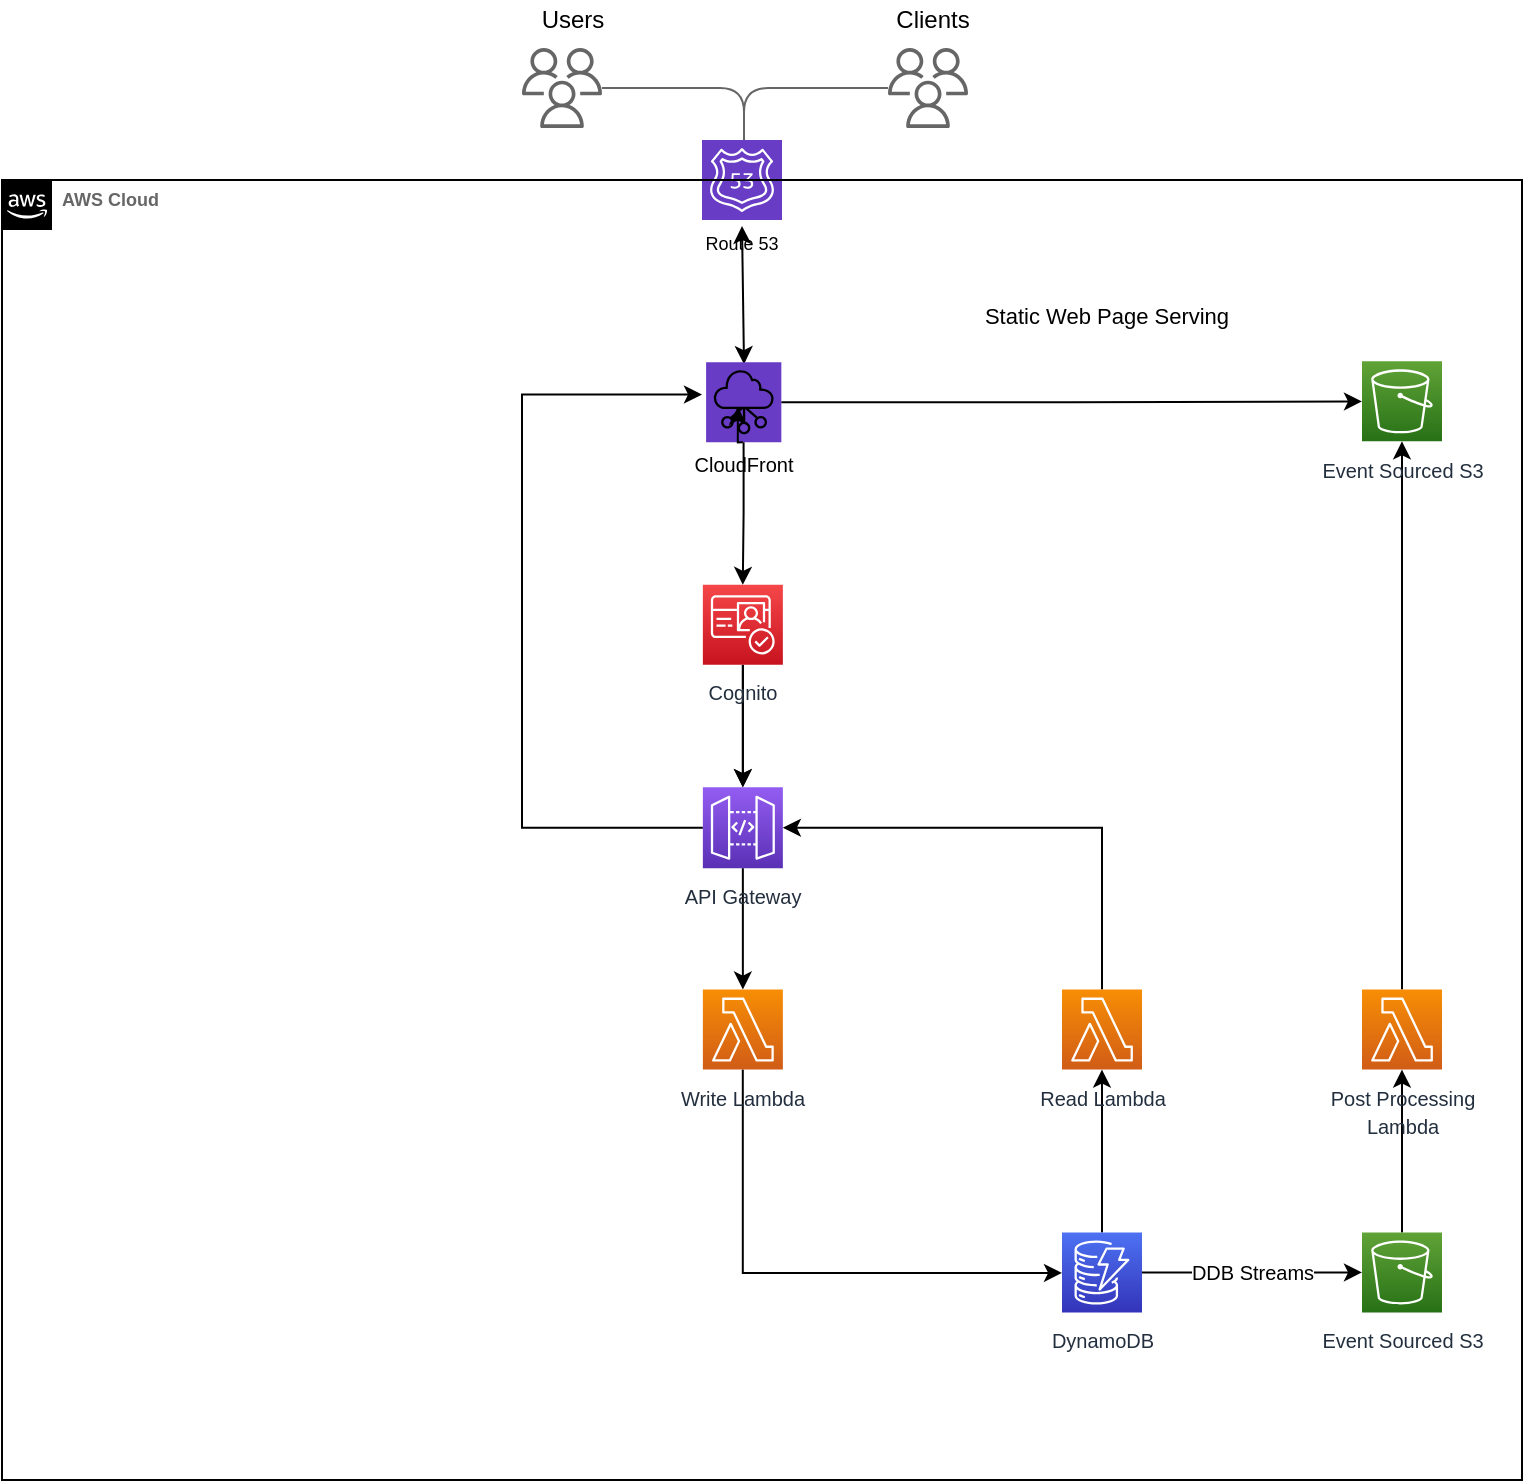 <mxfile version="13.3.0" type="github">
  <diagram id="En8DPw2VWvYYrCO0BwaC" name="Page-1">
    <mxGraphModel dx="946" dy="614" grid="1" gridSize="10" guides="1" tooltips="1" connect="1" arrows="1" fold="1" page="1" pageScale="1" pageWidth="850" pageHeight="1100" math="0" shadow="0">
      <root>
        <mxCell id="0" />
        <mxCell id="1" parent="0" />
        <UserObject label="" lucidchartObjectId="ZyE4c_P3Ufc7" id="kpLQ-KXEZiZvVzIevv52-104">
          <mxCell style="html=1;whiteSpace=wrap;shape=mxgraph.aws4.users;labelPosition=center;verticalLabelPosition=bottom;align=center;verticalAlign=top;strokeColor=none;fontSize=11;spacing=0;strokeOpacity=100;fillOpacity=100;fillColor=#666666;" parent="1" vertex="1">
            <mxGeometry x="310" y="104" width="40" height="40" as="geometry" />
          </mxCell>
        </UserObject>
        <UserObject label="" lucidchartObjectId="ZyE4HLhWYkgI" id="kpLQ-KXEZiZvVzIevv52-105">
          <mxCell style="html=1;jettySize=18;fontSize=11;strokeColor=#666666;strokeOpacity=100;rounded=1;arcSize=24;edgeStyle=orthogonalEdgeStyle;startArrow=none;;endArrow=none;;exitX=1.0;exitY=0.5;exitPerimeter=1;entryX=0.5;entryY=1.078e-16;entryPerimeter=1;" parent="1" source="kpLQ-KXEZiZvVzIevv52-104" edge="1">
            <mxGeometry width="100" height="100" relative="1" as="geometry">
              <Array as="points">
                <mxPoint x="421.5" y="124" />
              </Array>
              <mxPoint x="421" y="150" as="targetPoint" />
            </mxGeometry>
          </mxCell>
        </UserObject>
        <UserObject label="" lucidchartObjectId="ZyE41c8WnD6." id="kpLQ-KXEZiZvVzIevv52-106">
          <mxCell style="html=1;whiteSpace=wrap;shape=mxgraph.aws4.users;labelPosition=center;verticalLabelPosition=bottom;align=center;verticalAlign=top;strokeColor=none;fontSize=11;spacing=0;strokeOpacity=100;fillOpacity=100;fillColor=#666666;" parent="1" vertex="1">
            <mxGeometry x="493" y="104" width="40" height="40" as="geometry" />
          </mxCell>
        </UserObject>
        <UserObject label="" lucidchartObjectId="ZyE43OfRoB9h" id="kpLQ-KXEZiZvVzIevv52-107">
          <mxCell style="html=1;jettySize=18;fontSize=11;strokeColor=#666666;strokeOpacity=100;rounded=1;arcSize=24;edgeStyle=orthogonalEdgeStyle;startArrow=none;;endArrow=none;;exitX=0;exitY=0.5;exitPerimeter=1;entryX=0.5;entryY=1.078e-16;entryPerimeter=1;" parent="1" source="kpLQ-KXEZiZvVzIevv52-106" edge="1">
            <mxGeometry width="100" height="100" relative="1" as="geometry">
              <Array as="points">
                <mxPoint x="421.5" y="124" />
              </Array>
              <mxPoint x="421" y="150" as="targetPoint" />
            </mxGeometry>
          </mxCell>
        </UserObject>
        <mxCell id="kpLQ-KXEZiZvVzIevv52-108" value="Clients" style="text;html=1;align=center;verticalAlign=middle;resizable=0;points=[];autosize=1;" parent="1" vertex="1">
          <mxGeometry x="490" y="80" width="50" height="20" as="geometry" />
        </mxCell>
        <mxCell id="kpLQ-KXEZiZvVzIevv52-109" value="Users" style="text;html=1;align=center;verticalAlign=middle;resizable=0;points=[];autosize=1;" parent="1" vertex="1">
          <mxGeometry x="310" y="80" width="50" height="20" as="geometry" />
        </mxCell>
        <UserObject label="&lt;font style=&quot;font-size: 9px&quot;&gt;Route 53&lt;/font&gt;" lucidchartObjectId="ZyE4sDo.5fip" id="kpLQ-KXEZiZvVzIevv52-126">
          <mxCell style="html=1;whiteSpace=wrap;shape=mxgraph.aws4.resourceIcon;resIcon=mxgraph.aws4.route_53;labelPosition=center;verticalLabelPosition=bottom;align=center;verticalAlign=top;strokeColor=#ffffff;fontSize=11;spacing=0;strokeOpacity=100;fillColor=#693cc5;" parent="1" vertex="1">
            <mxGeometry x="400" y="150" width="40" height="40" as="geometry" />
          </mxCell>
        </UserObject>
        <mxCell id="Og8cY-8ch1CE3vDyTHSe-13" value="" style="endArrow=classic;startArrow=classic;html=1;entryX=0.5;entryY=1.075;entryDx=0;entryDy=0;entryPerimeter=0;exitX=0.504;exitY=0.025;exitDx=0;exitDy=0;exitPerimeter=0;" edge="1" parent="1" source="kpLQ-KXEZiZvVzIevv52-122" target="kpLQ-KXEZiZvVzIevv52-126">
          <mxGeometry width="50" height="50" relative="1" as="geometry">
            <mxPoint x="480" y="260" as="sourcePoint" />
            <mxPoint x="530" y="210" as="targetPoint" />
          </mxGeometry>
        </mxCell>
        <UserObject label="AWS Cloud" lucidchartObjectId="ZyE4pIuA_5Mh" id="kpLQ-KXEZiZvVzIevv52-114">
          <mxCell style="html=1;whiteSpace=wrap;shape=mxgraph.aws4.group;grIcon=mxgraph.aws4.group_aws_cloud_alt;verticalAlign=top;align=left;spacingLeft=30;fillOpacity=100;fillColor=none;fontSize=9;fontColor=#666666;fontStyle=1;spacing=0;strokeOpacity=100;part=1;" parent="1" vertex="1">
            <mxGeometry x="50" y="170" width="760" height="650" as="geometry" />
          </mxCell>
        </UserObject>
        <mxCell id="kpLQ-KXEZiZvVzIevv52-121" value="" style="group;dropTarget=0;" parent="1" vertex="1">
          <mxGeometry x="390.93" y="261.079" width="59" height="54.647" as="geometry" />
        </mxCell>
        <UserObject label="&lt;font style=&quot;font-size: 10px&quot;&gt;CloudFront&lt;/font&gt;" lucidchartObjectId="ZyE4HXlMvsA3" id="kpLQ-KXEZiZvVzIevv52-122">
          <mxCell style="html=1;whiteSpace=wrap;shape=mxgraph.aws4.resourceIcon;resIcon=mxgraph.aws4.networking_and_content_delivery;labelPosition=center;verticalLabelPosition=bottom;align=center;verticalAlign=top;fontSize=11;spacing=0;strokeOpacity=0;fillColor=#693cc5;" parent="kpLQ-KXEZiZvVzIevv52-121" vertex="1">
            <mxGeometry x="11.116" width="37.623" height="40.075" as="geometry" />
          </mxCell>
        </UserObject>
        <mxCell id="kpLQ-KXEZiZvVzIevv52-123" style="edgeStyle=orthogonalEdgeStyle;rounded=0;orthogonalLoop=1;jettySize=auto;html=1;exitX=0.5;exitY=0;exitDx=0;exitDy=0;entryX=0.422;entryY=0.556;entryDx=0;entryDy=0;entryPerimeter=0;strokeColor=#000000;" parent="kpLQ-KXEZiZvVzIevv52-121" target="kpLQ-KXEZiZvVzIevv52-122" edge="1">
          <mxGeometry relative="1" as="geometry">
            <mxPoint x="29.5" y="40.075" as="sourcePoint" />
          </mxGeometry>
        </mxCell>
        <mxCell id="kpLQ-KXEZiZvVzIevv52-145" style="edgeStyle=orthogonalEdgeStyle;rounded=0;orthogonalLoop=1;jettySize=auto;html=1;" parent="1" source="kpLQ-KXEZiZvVzIevv52-129" target="kpLQ-KXEZiZvVzIevv52-144" edge="1">
          <mxGeometry relative="1" as="geometry" />
        </mxCell>
        <mxCell id="Og8cY-8ch1CE3vDyTHSe-10" style="edgeStyle=orthogonalEdgeStyle;rounded=0;orthogonalLoop=1;jettySize=auto;html=1;" edge="1" parent="1" source="kpLQ-KXEZiZvVzIevv52-129">
          <mxGeometry relative="1" as="geometry">
            <mxPoint x="400" y="277.271" as="targetPoint" />
            <Array as="points">
              <mxPoint x="310" y="493.836" />
              <mxPoint x="310" y="277.271" />
            </Array>
          </mxGeometry>
        </mxCell>
        <mxCell id="kpLQ-KXEZiZvVzIevv52-129" value="&lt;font style=&quot;font-size: 10px&quot;&gt;API Gateway&lt;/font&gt;" style="outlineConnect=0;fontColor=#232F3E;gradientColor=#945DF2;gradientDirection=north;fillColor=#5A30B5;strokeColor=#ffffff;dashed=0;verticalLabelPosition=bottom;verticalAlign=top;align=center;html=1;fontSize=12;fontStyle=0;shape=mxgraph.aws4.resourceIcon;resIcon=mxgraph.aws4.api_gateway;" parent="1" vertex="1">
          <mxGeometry x="400.43" y="473.596" width="40" height="40.479" as="geometry" />
        </mxCell>
        <mxCell id="Og8cY-8ch1CE3vDyTHSe-5" style="edgeStyle=orthogonalEdgeStyle;rounded=0;orthogonalLoop=1;jettySize=auto;html=1;" edge="1" parent="1" source="kpLQ-KXEZiZvVzIevv52-144" target="Og8cY-8ch1CE3vDyTHSe-4">
          <mxGeometry relative="1" as="geometry">
            <Array as="points">
              <mxPoint x="420" y="716.473" />
            </Array>
          </mxGeometry>
        </mxCell>
        <mxCell id="kpLQ-KXEZiZvVzIevv52-144" value="&lt;font style=&quot;font-size: 10px&quot;&gt;Write Lambda&lt;/font&gt;" style="outlineConnect=0;fontColor=#232F3E;gradientColor=#F78E04;gradientDirection=north;fillColor=#D05C17;strokeColor=#ffffff;dashed=0;verticalLabelPosition=bottom;verticalAlign=top;align=center;html=1;fontSize=12;fontStyle=0;aspect=fixed;shape=mxgraph.aws4.resourceIcon;resIcon=mxgraph.aws4.lambda;" parent="1" vertex="1">
          <mxGeometry x="400.43" y="574.795" width="40" height="40" as="geometry" />
        </mxCell>
        <mxCell id="Og8cY-8ch1CE3vDyTHSe-2" style="edgeStyle=orthogonalEdgeStyle;rounded=0;orthogonalLoop=1;jettySize=auto;html=1;" edge="1" parent="1" source="Og8cY-8ch1CE3vDyTHSe-1" target="kpLQ-KXEZiZvVzIevv52-129">
          <mxGeometry relative="1" as="geometry" />
        </mxCell>
        <mxCell id="Og8cY-8ch1CE3vDyTHSe-11" value="" style="edgeStyle=orthogonalEdgeStyle;rounded=0;orthogonalLoop=1;jettySize=auto;html=1;" edge="1" parent="1" source="Og8cY-8ch1CE3vDyTHSe-1" target="kpLQ-KXEZiZvVzIevv52-129">
          <mxGeometry relative="1" as="geometry" />
        </mxCell>
        <mxCell id="Og8cY-8ch1CE3vDyTHSe-1" value="&lt;font style=&quot;font-size: 10px&quot;&gt;Cognito&lt;/font&gt;" style="outlineConnect=0;fontColor=#232F3E;gradientColor=#F54749;gradientDirection=north;fillColor=#C7131F;strokeColor=#ffffff;dashed=0;verticalLabelPosition=bottom;verticalAlign=top;align=center;html=1;fontSize=12;fontStyle=0;aspect=fixed;shape=mxgraph.aws4.resourceIcon;resIcon=mxgraph.aws4.cognito;" vertex="1" parent="1">
          <mxGeometry x="400.43" y="372.397" width="40" height="40" as="geometry" />
        </mxCell>
        <mxCell id="Og8cY-8ch1CE3vDyTHSe-3" style="edgeStyle=orthogonalEdgeStyle;rounded=0;orthogonalLoop=1;jettySize=auto;html=1;" edge="1" parent="1" source="kpLQ-KXEZiZvVzIevv52-122" target="Og8cY-8ch1CE3vDyTHSe-1">
          <mxGeometry relative="1" as="geometry" />
        </mxCell>
        <mxCell id="Og8cY-8ch1CE3vDyTHSe-8" style="edgeStyle=orthogonalEdgeStyle;rounded=0;orthogonalLoop=1;jettySize=auto;html=1;" edge="1" parent="1" source="Og8cY-8ch1CE3vDyTHSe-4" target="Og8cY-8ch1CE3vDyTHSe-7">
          <mxGeometry relative="1" as="geometry" />
        </mxCell>
        <mxCell id="Og8cY-8ch1CE3vDyTHSe-15" value="&lt;font style=&quot;font-size: 10px&quot;&gt;DDB Streams&lt;/font&gt;" style="edgeStyle=orthogonalEdgeStyle;rounded=0;orthogonalLoop=1;jettySize=auto;html=1;" edge="1" parent="1" source="Og8cY-8ch1CE3vDyTHSe-4" target="Og8cY-8ch1CE3vDyTHSe-14">
          <mxGeometry relative="1" as="geometry" />
        </mxCell>
        <mxCell id="Og8cY-8ch1CE3vDyTHSe-4" value="&lt;font style=&quot;font-size: 10px&quot;&gt;DynamoDB&lt;/font&gt;" style="outlineConnect=0;fontColor=#232F3E;gradientColor=#4D72F3;gradientDirection=north;fillColor=#3334B9;strokeColor=#ffffff;dashed=0;verticalLabelPosition=bottom;verticalAlign=top;align=center;html=1;fontSize=12;fontStyle=0;aspect=fixed;shape=mxgraph.aws4.resourceIcon;resIcon=mxgraph.aws4.dynamodb;" vertex="1" parent="1">
          <mxGeometry x="580" y="696.233" width="40" height="40" as="geometry" />
        </mxCell>
        <mxCell id="Og8cY-8ch1CE3vDyTHSe-9" style="edgeStyle=orthogonalEdgeStyle;rounded=0;orthogonalLoop=1;jettySize=auto;html=1;" edge="1" parent="1" source="Og8cY-8ch1CE3vDyTHSe-7" target="kpLQ-KXEZiZvVzIevv52-129">
          <mxGeometry relative="1" as="geometry">
            <Array as="points">
              <mxPoint x="600" y="493.836" />
            </Array>
          </mxGeometry>
        </mxCell>
        <mxCell id="Og8cY-8ch1CE3vDyTHSe-7" value="&lt;font style=&quot;font-size: 10px&quot;&gt;Read Lambda&lt;/font&gt;" style="outlineConnect=0;fontColor=#232F3E;gradientColor=#F78E04;gradientDirection=north;fillColor=#D05C17;strokeColor=#ffffff;dashed=0;verticalLabelPosition=bottom;verticalAlign=top;align=center;html=1;fontSize=12;fontStyle=0;aspect=fixed;shape=mxgraph.aws4.resourceIcon;resIcon=mxgraph.aws4.lambda;" vertex="1" parent="1">
          <mxGeometry x="580" y="574.795" width="40" height="40" as="geometry" />
        </mxCell>
        <mxCell id="Og8cY-8ch1CE3vDyTHSe-17" style="edgeStyle=orthogonalEdgeStyle;rounded=0;orthogonalLoop=1;jettySize=auto;html=1;" edge="1" parent="1" source="Og8cY-8ch1CE3vDyTHSe-14" target="Og8cY-8ch1CE3vDyTHSe-16">
          <mxGeometry relative="1" as="geometry" />
        </mxCell>
        <mxCell id="Og8cY-8ch1CE3vDyTHSe-14" value="&lt;font style=&quot;font-size: 10px&quot;&gt;Event Sourced S3&lt;/font&gt;" style="outlineConnect=0;fontColor=#232F3E;gradientColor=#60A337;gradientDirection=north;fillColor=#277116;strokeColor=#ffffff;dashed=0;verticalLabelPosition=bottom;verticalAlign=top;align=center;html=1;fontSize=12;fontStyle=0;aspect=fixed;shape=mxgraph.aws4.resourceIcon;resIcon=mxgraph.aws4.s3;" vertex="1" parent="1">
          <mxGeometry x="730" y="696.233" width="40" height="40" as="geometry" />
        </mxCell>
        <mxCell id="Og8cY-8ch1CE3vDyTHSe-19" style="edgeStyle=orthogonalEdgeStyle;rounded=0;orthogonalLoop=1;jettySize=auto;html=1;" edge="1" parent="1" source="Og8cY-8ch1CE3vDyTHSe-16" target="Og8cY-8ch1CE3vDyTHSe-18">
          <mxGeometry relative="1" as="geometry" />
        </mxCell>
        <mxCell id="Og8cY-8ch1CE3vDyTHSe-16" value="&lt;font style=&quot;font-size: 10px&quot;&gt;Post Processing &lt;br&gt;Lambda&lt;/font&gt;" style="outlineConnect=0;fontColor=#232F3E;gradientColor=#F78E04;gradientDirection=north;fillColor=#D05C17;strokeColor=#ffffff;dashed=0;verticalLabelPosition=bottom;verticalAlign=top;align=center;html=1;fontSize=12;fontStyle=0;aspect=fixed;shape=mxgraph.aws4.resourceIcon;resIcon=mxgraph.aws4.lambda;" vertex="1" parent="1">
          <mxGeometry x="730" y="574.795" width="40" height="40" as="geometry" />
        </mxCell>
        <mxCell id="Og8cY-8ch1CE3vDyTHSe-18" value="&lt;font style=&quot;font-size: 10px&quot;&gt;Event Sourced S3&lt;/font&gt;" style="outlineConnect=0;fontColor=#232F3E;gradientColor=#60A337;gradientDirection=north;fillColor=#277116;strokeColor=#ffffff;dashed=0;verticalLabelPosition=bottom;verticalAlign=top;align=center;html=1;fontSize=12;fontStyle=0;aspect=fixed;shape=mxgraph.aws4.resourceIcon;resIcon=mxgraph.aws4.s3;" vertex="1" parent="1">
          <mxGeometry x="730" y="260.674" width="40" height="40" as="geometry" />
        </mxCell>
        <mxCell id="Og8cY-8ch1CE3vDyTHSe-20" style="edgeStyle=orthogonalEdgeStyle;rounded=0;orthogonalLoop=1;jettySize=auto;html=1;" edge="1" parent="1" source="kpLQ-KXEZiZvVzIevv52-122" target="Og8cY-8ch1CE3vDyTHSe-18">
          <mxGeometry relative="1" as="geometry" />
        </mxCell>
        <mxCell id="Og8cY-8ch1CE3vDyTHSe-21" value="Static Web Page Serving" style="edgeLabel;html=1;align=center;verticalAlign=middle;resizable=0;points=[];" vertex="1" connectable="0" parent="Og8cY-8ch1CE3vDyTHSe-20">
          <mxGeometry x="0.001" y="32" relative="1" as="geometry">
            <mxPoint x="17.2" y="-11.33" as="offset" />
          </mxGeometry>
        </mxCell>
      </root>
    </mxGraphModel>
  </diagram>
</mxfile>

